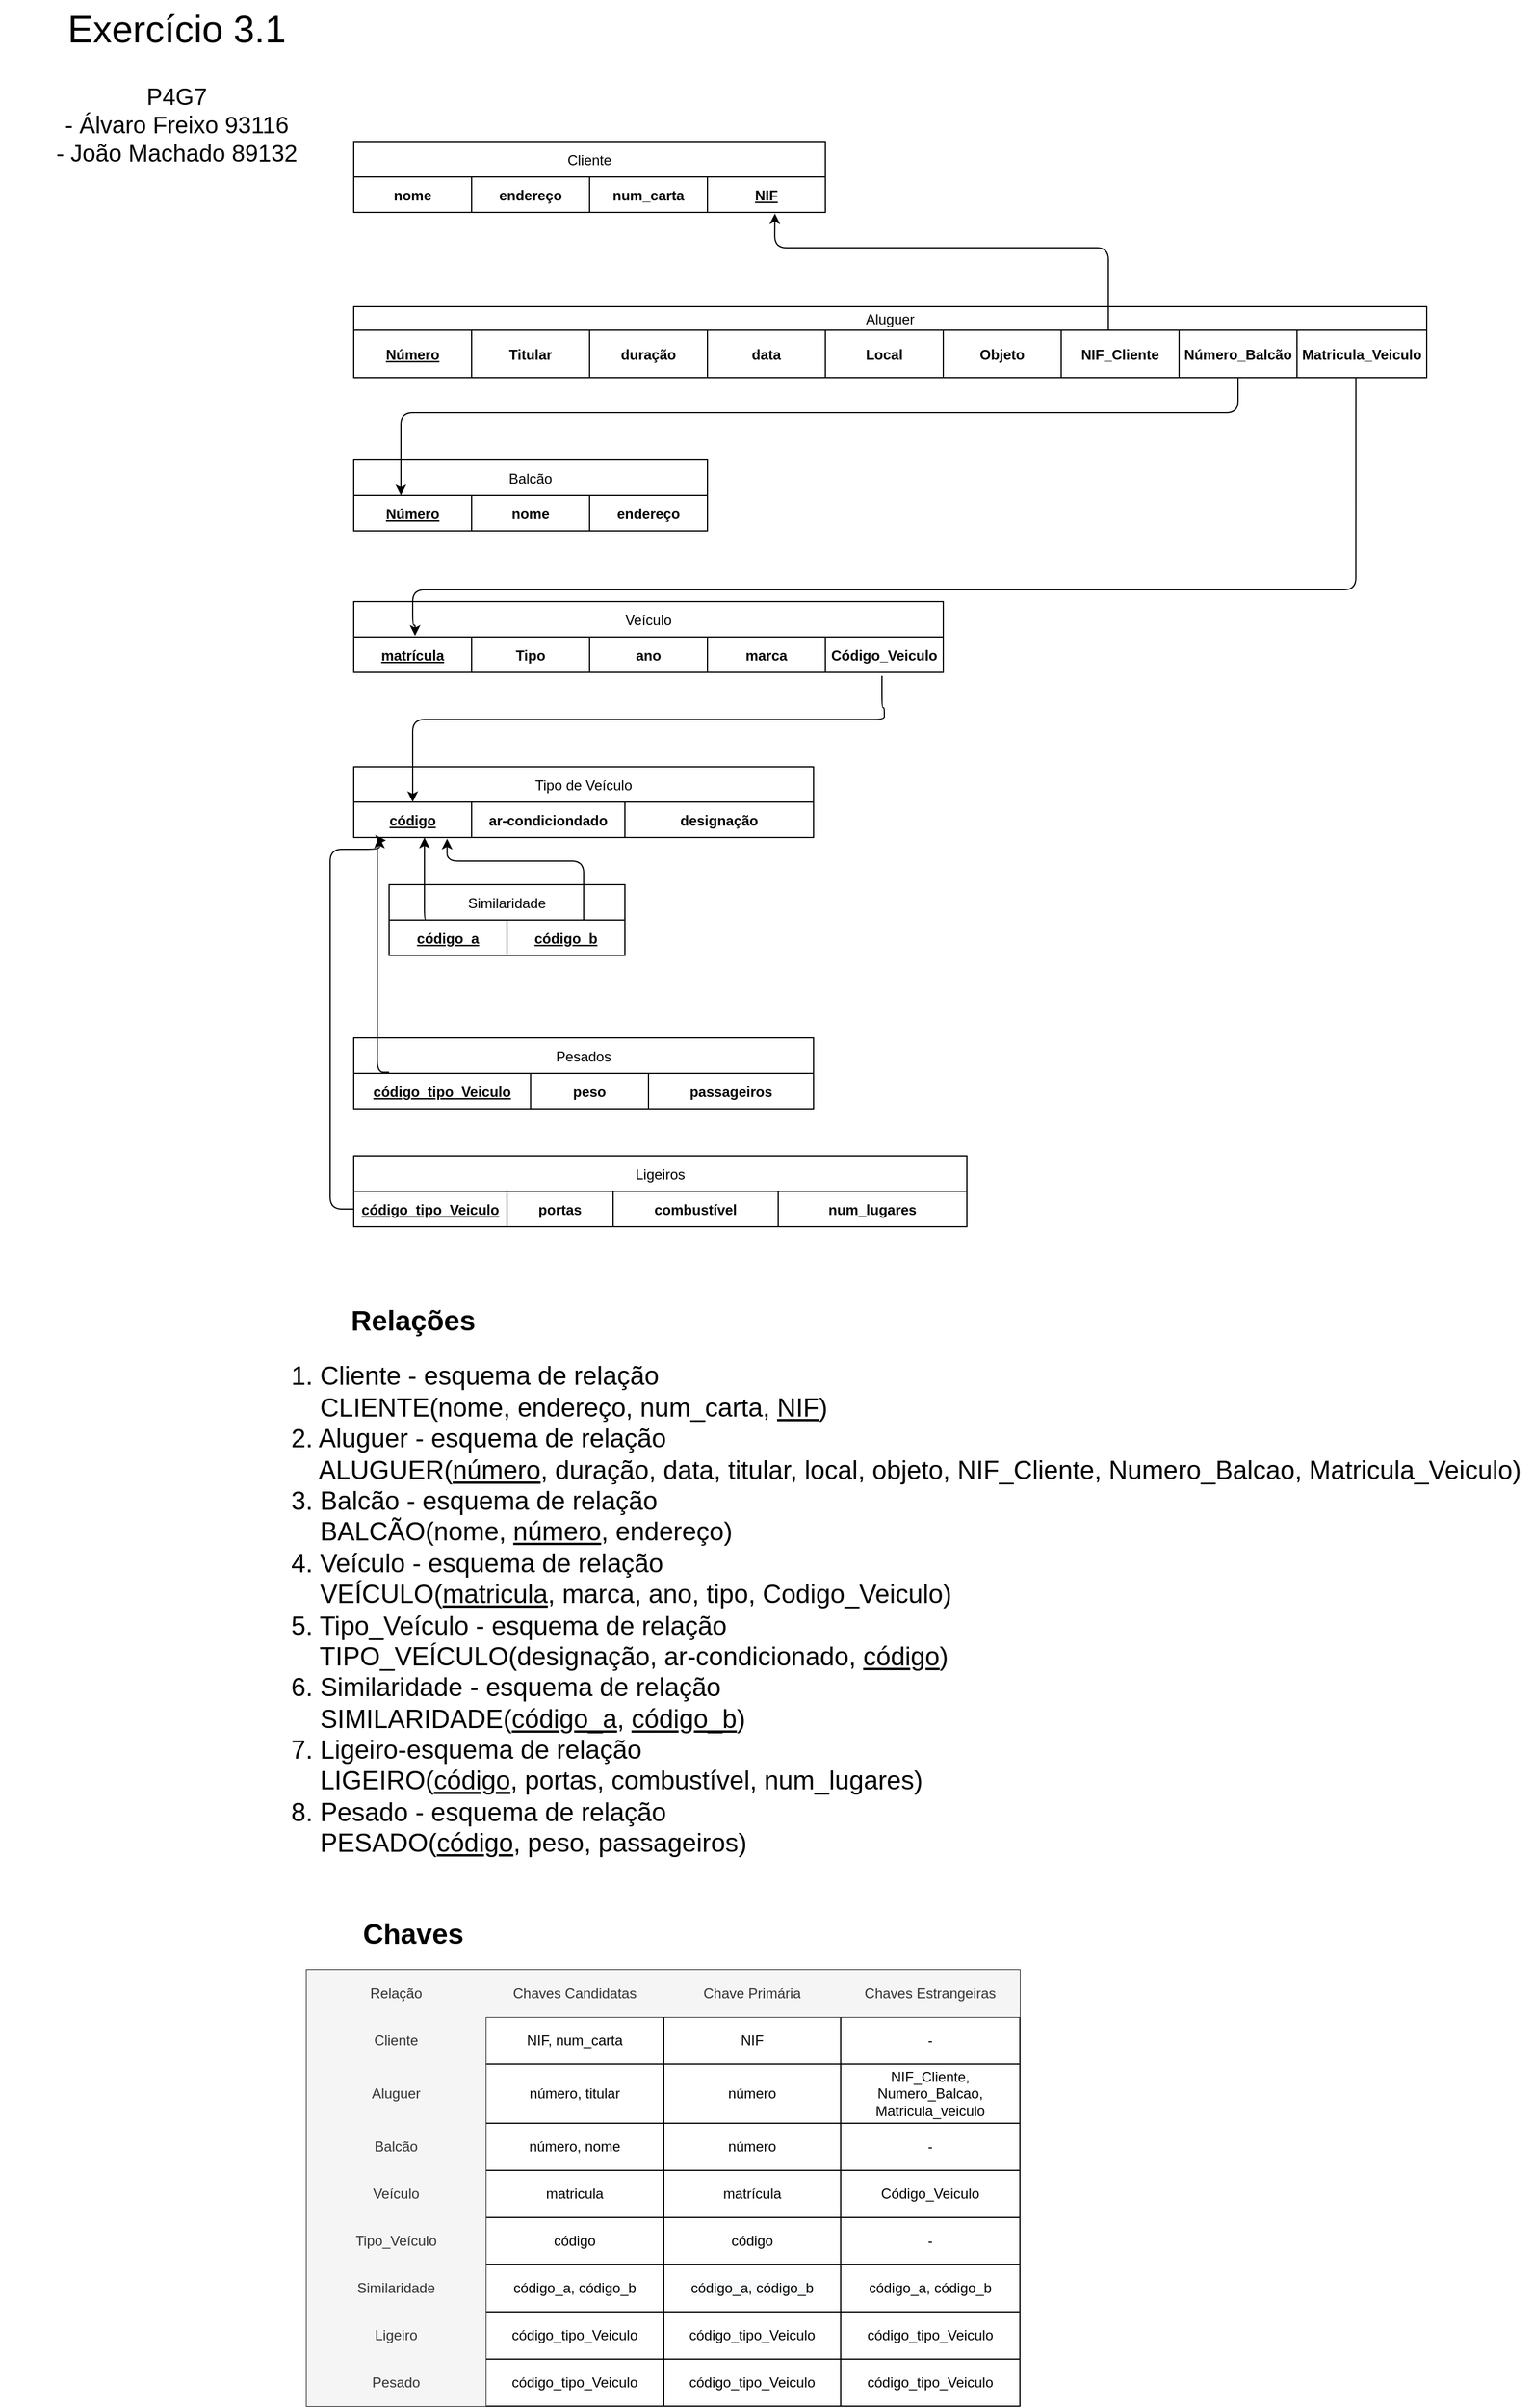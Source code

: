 <mxfile version="14.5.10" type="github">
  <diagram id="R2lEEEUBdFMjLlhIrx00" name="Page-1">
    <mxGraphModel dx="4572" dy="745" grid="1" gridSize="10" guides="1" tooltips="1" connect="1" arrows="1" fold="1" page="1" pageScale="1" pageWidth="3300" pageHeight="4681" math="0" shadow="0" extFonts="Permanent Marker^https://fonts.googleapis.com/css?family=Permanent+Marker">
      <root>
        <mxCell id="0" />
        <mxCell id="1" parent="0" />
        <mxCell id="4uGV_whrXTmV8ysR94EK-50" value="Cliente" style="shape=table;startSize=30;container=1;collapsible=1;childLayout=tableLayout;fixedRows=1;rowLines=0;fontStyle=0;align=center;resizeLast=1;" parent="1" vertex="1">
          <mxGeometry x="-120" y="330" width="400" height="60" as="geometry" />
        </mxCell>
        <mxCell id="4uGV_whrXTmV8ysR94EK-51" value="" style="shape=partialRectangle;collapsible=0;dropTarget=0;pointerEvents=0;fillColor=none;top=0;left=0;bottom=1;right=0;points=[[0,0.5],[1,0.5]];portConstraint=eastwest;" parent="4uGV_whrXTmV8ysR94EK-50" vertex="1">
          <mxGeometry y="30" width="400" height="30" as="geometry" />
        </mxCell>
        <mxCell id="4uGV_whrXTmV8ysR94EK-83" value="nome" style="shape=partialRectangle;connectable=0;fillColor=none;top=0;left=0;bottom=0;right=0;fontStyle=1;overflow=hidden;" parent="4uGV_whrXTmV8ysR94EK-51" vertex="1">
          <mxGeometry width="100" height="30" as="geometry" />
        </mxCell>
        <mxCell id="4uGV_whrXTmV8ysR94EK-82" value="endereço" style="shape=partialRectangle;connectable=0;fillColor=none;top=0;left=0;bottom=0;right=0;fontStyle=1;overflow=hidden;" parent="4uGV_whrXTmV8ysR94EK-51" vertex="1">
          <mxGeometry x="100" width="100" height="30" as="geometry" />
        </mxCell>
        <mxCell id="4uGV_whrXTmV8ysR94EK-81" value="num_carta" style="shape=partialRectangle;connectable=0;fillColor=none;top=0;left=0;bottom=0;right=0;fontStyle=1;overflow=hidden;" parent="4uGV_whrXTmV8ysR94EK-51" vertex="1">
          <mxGeometry x="200" width="100" height="30" as="geometry" />
        </mxCell>
        <mxCell id="4uGV_whrXTmV8ysR94EK-52" value="NIF" style="shape=partialRectangle;connectable=0;fillColor=none;top=0;left=0;bottom=0;right=0;fontStyle=5;overflow=hidden;" parent="4uGV_whrXTmV8ysR94EK-51" vertex="1">
          <mxGeometry x="300" width="100" height="30" as="geometry" />
        </mxCell>
        <mxCell id="4uGV_whrXTmV8ysR94EK-84" value="Aluguer" style="shape=table;startSize=20;container=1;collapsible=1;childLayout=tableLayout;fixedRows=1;rowLines=0;fontStyle=0;align=center;resizeLast=1;" parent="1" vertex="1">
          <mxGeometry x="-120" y="470" width="910" height="60" as="geometry" />
        </mxCell>
        <mxCell id="4uGV_whrXTmV8ysR94EK-85" value="" style="shape=partialRectangle;collapsible=0;dropTarget=0;pointerEvents=0;fillColor=none;top=0;left=0;bottom=1;right=0;points=[[0,0.5],[1,0.5]];portConstraint=eastwest;" parent="4uGV_whrXTmV8ysR94EK-84" vertex="1">
          <mxGeometry y="20" width="910" height="40" as="geometry" />
        </mxCell>
        <mxCell id="4uGV_whrXTmV8ysR94EK-131" value="Número" style="shape=partialRectangle;connectable=0;fillColor=none;top=0;left=0;bottom=0;right=0;fontStyle=5;overflow=hidden;" parent="4uGV_whrXTmV8ysR94EK-85" vertex="1">
          <mxGeometry width="100" height="40" as="geometry" />
        </mxCell>
        <mxCell id="4uGV_whrXTmV8ysR94EK-86" value="Titular" style="shape=partialRectangle;connectable=0;fillColor=none;top=0;left=0;bottom=0;right=0;fontStyle=1;overflow=hidden;" parent="4uGV_whrXTmV8ysR94EK-85" vertex="1">
          <mxGeometry x="100" width="100" height="40" as="geometry" />
        </mxCell>
        <mxCell id="4uGV_whrXTmV8ysR94EK-87" value="duração" style="shape=partialRectangle;connectable=0;fillColor=none;top=0;left=0;bottom=0;right=0;fontStyle=1;overflow=hidden;" parent="4uGV_whrXTmV8ysR94EK-85" vertex="1">
          <mxGeometry x="200" width="100" height="40" as="geometry" />
        </mxCell>
        <mxCell id="4uGV_whrXTmV8ysR94EK-88" value="data" style="shape=partialRectangle;connectable=0;fillColor=none;top=0;left=0;bottom=0;right=0;fontStyle=1;overflow=hidden;" parent="4uGV_whrXTmV8ysR94EK-85" vertex="1">
          <mxGeometry x="300" width="100" height="40" as="geometry" />
        </mxCell>
        <mxCell id="4uGV_whrXTmV8ysR94EK-134" value="Local" style="shape=partialRectangle;connectable=0;fillColor=none;top=0;left=0;bottom=0;right=0;fontStyle=1;overflow=hidden;" parent="4uGV_whrXTmV8ysR94EK-85" vertex="1">
          <mxGeometry x="400" width="100" height="40" as="geometry" />
        </mxCell>
        <mxCell id="4uGV_whrXTmV8ysR94EK-133" value="Objeto" style="shape=partialRectangle;connectable=0;fillColor=none;top=0;left=0;bottom=0;right=0;fontStyle=1;overflow=hidden;" parent="4uGV_whrXTmV8ysR94EK-85" vertex="1">
          <mxGeometry x="500" width="100" height="40" as="geometry" />
        </mxCell>
        <mxCell id="fnm-uwGM8BjsfgP0mNWM-2" value="NIF_Cliente" style="shape=partialRectangle;connectable=0;fillColor=none;top=0;left=0;bottom=0;right=0;fontStyle=1;overflow=hidden;" parent="4uGV_whrXTmV8ysR94EK-85" vertex="1">
          <mxGeometry x="600" width="100" height="40" as="geometry" />
        </mxCell>
        <mxCell id="fnm-uwGM8BjsfgP0mNWM-3" value="Número_Balcão" style="shape=partialRectangle;connectable=0;fillColor=none;top=0;left=0;bottom=0;right=0;fontStyle=1;overflow=hidden;" parent="4uGV_whrXTmV8ysR94EK-85" vertex="1">
          <mxGeometry x="700" width="100" height="40" as="geometry" />
        </mxCell>
        <mxCell id="fnm-uwGM8BjsfgP0mNWM-4" value="Matricula_Veiculo" style="shape=partialRectangle;connectable=0;fillColor=none;top=0;left=0;bottom=0;right=0;fontStyle=1;overflow=hidden;" parent="4uGV_whrXTmV8ysR94EK-85" vertex="1">
          <mxGeometry x="800" width="110" height="40" as="geometry" />
        </mxCell>
        <mxCell id="4uGV_whrXTmV8ysR94EK-90" value="Balcão" style="shape=table;startSize=30;container=1;collapsible=1;childLayout=tableLayout;fixedRows=1;rowLines=0;fontStyle=0;align=center;resizeLast=1;" parent="1" vertex="1">
          <mxGeometry x="-120" y="600" width="300" height="60" as="geometry" />
        </mxCell>
        <mxCell id="4uGV_whrXTmV8ysR94EK-91" value="" style="shape=partialRectangle;collapsible=0;dropTarget=0;pointerEvents=0;fillColor=none;top=0;left=0;bottom=1;right=0;points=[[0,0.5],[1,0.5]];portConstraint=eastwest;" parent="4uGV_whrXTmV8ysR94EK-90" vertex="1">
          <mxGeometry y="30" width="300" height="30" as="geometry" />
        </mxCell>
        <mxCell id="4uGV_whrXTmV8ysR94EK-92" value="Número" style="shape=partialRectangle;connectable=0;fillColor=none;top=0;left=0;bottom=0;right=0;fontStyle=5;overflow=hidden;" parent="4uGV_whrXTmV8ysR94EK-91" vertex="1">
          <mxGeometry width="100" height="30" as="geometry" />
        </mxCell>
        <mxCell id="4uGV_whrXTmV8ysR94EK-93" value="nome" style="shape=partialRectangle;connectable=0;fillColor=none;top=0;left=0;bottom=0;right=0;fontStyle=1;overflow=hidden;" parent="4uGV_whrXTmV8ysR94EK-91" vertex="1">
          <mxGeometry x="100" width="100" height="30" as="geometry" />
        </mxCell>
        <mxCell id="4uGV_whrXTmV8ysR94EK-94" value="endereço" style="shape=partialRectangle;connectable=0;fillColor=none;top=0;left=0;bottom=0;right=0;fontStyle=1;overflow=hidden;" parent="4uGV_whrXTmV8ysR94EK-91" vertex="1">
          <mxGeometry x="200" width="100" height="30" as="geometry" />
        </mxCell>
        <mxCell id="4uGV_whrXTmV8ysR94EK-95" value="Veículo" style="shape=table;startSize=30;container=1;collapsible=1;childLayout=tableLayout;fixedRows=1;rowLines=0;fontStyle=0;align=center;resizeLast=1;" parent="1" vertex="1">
          <mxGeometry x="-120" y="720" width="500" height="60" as="geometry" />
        </mxCell>
        <mxCell id="4uGV_whrXTmV8ysR94EK-96" value="" style="shape=partialRectangle;collapsible=0;dropTarget=0;pointerEvents=0;fillColor=none;top=0;left=0;bottom=1;right=0;points=[[0,0.5],[1,0.5]];portConstraint=eastwest;" parent="4uGV_whrXTmV8ysR94EK-95" vertex="1">
          <mxGeometry y="30" width="500" height="30" as="geometry" />
        </mxCell>
        <mxCell id="4uGV_whrXTmV8ysR94EK-143" value="matrícula" style="shape=partialRectangle;connectable=0;fillColor=none;top=0;left=0;bottom=0;right=0;fontStyle=5;overflow=hidden;" parent="4uGV_whrXTmV8ysR94EK-96" vertex="1">
          <mxGeometry width="100" height="30" as="geometry" />
        </mxCell>
        <mxCell id="4uGV_whrXTmV8ysR94EK-97" value="Tipo" style="shape=partialRectangle;connectable=0;fillColor=none;top=0;left=0;bottom=0;right=0;fontStyle=1;overflow=hidden;" parent="4uGV_whrXTmV8ysR94EK-96" vertex="1">
          <mxGeometry x="100" width="100" height="30" as="geometry" />
        </mxCell>
        <mxCell id="4uGV_whrXTmV8ysR94EK-98" value="ano" style="shape=partialRectangle;connectable=0;fillColor=none;top=0;left=0;bottom=0;right=0;fontStyle=1;overflow=hidden;" parent="4uGV_whrXTmV8ysR94EK-96" vertex="1">
          <mxGeometry x="200" width="100" height="30" as="geometry" />
        </mxCell>
        <mxCell id="4uGV_whrXTmV8ysR94EK-99" value="marca" style="shape=partialRectangle;connectable=0;fillColor=none;top=0;left=0;bottom=0;right=0;fontStyle=1;overflow=hidden;" parent="4uGV_whrXTmV8ysR94EK-96" vertex="1">
          <mxGeometry x="300" width="100" height="30" as="geometry" />
        </mxCell>
        <mxCell id="fnm-uwGM8BjsfgP0mNWM-5" value="Código_Veiculo" style="shape=partialRectangle;connectable=0;fillColor=none;top=0;left=0;bottom=0;right=0;fontStyle=1;overflow=hidden;" parent="4uGV_whrXTmV8ysR94EK-96" vertex="1">
          <mxGeometry x="400" width="100" height="30" as="geometry" />
        </mxCell>
        <mxCell id="4uGV_whrXTmV8ysR94EK-100" value="Tipo de Veículo" style="shape=table;startSize=30;container=1;collapsible=1;childLayout=tableLayout;fixedRows=1;rowLines=0;fontStyle=0;align=center;resizeLast=1;" parent="1" vertex="1">
          <mxGeometry x="-120" y="860" width="390" height="60" as="geometry" />
        </mxCell>
        <mxCell id="4uGV_whrXTmV8ysR94EK-101" value="" style="shape=partialRectangle;collapsible=0;dropTarget=0;pointerEvents=0;fillColor=none;top=0;left=0;bottom=1;right=0;points=[[0,0.5],[1,0.5]];portConstraint=eastwest;" parent="4uGV_whrXTmV8ysR94EK-100" vertex="1">
          <mxGeometry y="30" width="390" height="30" as="geometry" />
        </mxCell>
        <mxCell id="4uGV_whrXTmV8ysR94EK-102" value="código" style="shape=partialRectangle;connectable=0;fillColor=none;top=0;left=0;bottom=0;right=0;fontStyle=5;overflow=hidden;" parent="4uGV_whrXTmV8ysR94EK-101" vertex="1">
          <mxGeometry width="100" height="30" as="geometry" />
        </mxCell>
        <mxCell id="4uGV_whrXTmV8ysR94EK-103" value="ar-condiciondado" style="shape=partialRectangle;connectable=0;fillColor=none;top=0;left=0;bottom=0;right=0;fontStyle=1;overflow=hidden;" parent="4uGV_whrXTmV8ysR94EK-101" vertex="1">
          <mxGeometry x="100" width="130" height="30" as="geometry" />
        </mxCell>
        <mxCell id="4uGV_whrXTmV8ysR94EK-104" value="designação" style="shape=partialRectangle;connectable=0;fillColor=none;top=0;left=0;bottom=0;right=0;fontStyle=1;overflow=hidden;" parent="4uGV_whrXTmV8ysR94EK-101" vertex="1">
          <mxGeometry x="230" width="160" height="30" as="geometry" />
        </mxCell>
        <mxCell id="4uGV_whrXTmV8ysR94EK-105" value="Ligeiros" style="shape=table;startSize=30;container=1;collapsible=1;childLayout=tableLayout;fixedRows=1;rowLines=0;fontStyle=0;align=center;resizeLast=1;" parent="1" vertex="1">
          <mxGeometry x="-120" y="1190" width="520" height="60" as="geometry" />
        </mxCell>
        <mxCell id="4uGV_whrXTmV8ysR94EK-106" value="" style="shape=partialRectangle;collapsible=0;dropTarget=0;pointerEvents=0;fillColor=none;top=0;left=0;bottom=1;right=0;points=[[0,0.5],[1,0.5]];portConstraint=eastwest;" parent="4uGV_whrXTmV8ysR94EK-105" vertex="1">
          <mxGeometry y="30" width="520" height="30" as="geometry" />
        </mxCell>
        <mxCell id="4uGV_whrXTmV8ysR94EK-107" value="código_tipo_Veiculo" style="shape=partialRectangle;connectable=0;fillColor=none;top=0;left=0;bottom=0;right=0;fontStyle=5;overflow=hidden;" parent="4uGV_whrXTmV8ysR94EK-106" vertex="1">
          <mxGeometry width="130" height="30" as="geometry" />
        </mxCell>
        <mxCell id="4uGV_whrXTmV8ysR94EK-108" value="portas" style="shape=partialRectangle;connectable=0;fillColor=none;top=0;left=0;bottom=0;right=0;fontStyle=1;overflow=hidden;" parent="4uGV_whrXTmV8ysR94EK-106" vertex="1">
          <mxGeometry x="130" width="90" height="30" as="geometry" />
        </mxCell>
        <mxCell id="4uGV_whrXTmV8ysR94EK-109" value="combustível" style="shape=partialRectangle;connectable=0;fillColor=none;top=0;left=0;bottom=0;right=0;fontStyle=1;overflow=hidden;" parent="4uGV_whrXTmV8ysR94EK-106" vertex="1">
          <mxGeometry x="220" width="140" height="30" as="geometry" />
        </mxCell>
        <mxCell id="4uGV_whrXTmV8ysR94EK-121" value="num_lugares" style="shape=partialRectangle;connectable=0;fillColor=none;top=0;left=0;bottom=0;right=0;fontStyle=1;overflow=hidden;" parent="4uGV_whrXTmV8ysR94EK-106" vertex="1">
          <mxGeometry x="360" width="160" height="30" as="geometry" />
        </mxCell>
        <mxCell id="4uGV_whrXTmV8ysR94EK-110" value="Pesados" style="shape=table;startSize=30;container=1;collapsible=1;childLayout=tableLayout;fixedRows=1;rowLines=0;fontStyle=0;align=center;resizeLast=1;" parent="1" vertex="1">
          <mxGeometry x="-120" y="1090" width="390" height="60" as="geometry" />
        </mxCell>
        <mxCell id="4uGV_whrXTmV8ysR94EK-111" value="" style="shape=partialRectangle;collapsible=0;dropTarget=0;pointerEvents=0;fillColor=none;top=0;left=0;bottom=1;right=0;points=[[0,0.5],[1,0.5]];portConstraint=eastwest;" parent="4uGV_whrXTmV8ysR94EK-110" vertex="1">
          <mxGeometry y="30" width="390" height="30" as="geometry" />
        </mxCell>
        <mxCell id="4uGV_whrXTmV8ysR94EK-112" value="código_tipo_Veiculo" style="shape=partialRectangle;connectable=0;fillColor=none;top=0;left=0;bottom=0;right=0;fontStyle=5;overflow=hidden;" parent="4uGV_whrXTmV8ysR94EK-111" vertex="1">
          <mxGeometry width="150" height="30" as="geometry" />
        </mxCell>
        <mxCell id="4uGV_whrXTmV8ysR94EK-113" value="peso" style="shape=partialRectangle;connectable=0;fillColor=none;top=0;left=0;bottom=0;right=0;fontStyle=1;overflow=hidden;" parent="4uGV_whrXTmV8ysR94EK-111" vertex="1">
          <mxGeometry x="150" width="100" height="30" as="geometry" />
        </mxCell>
        <mxCell id="4uGV_whrXTmV8ysR94EK-122" value="passageiros" style="shape=partialRectangle;connectable=0;fillColor=none;top=0;left=0;bottom=0;right=0;fontStyle=1;overflow=hidden;" parent="4uGV_whrXTmV8ysR94EK-111" vertex="1">
          <mxGeometry x="250" width="140" height="30" as="geometry" />
        </mxCell>
        <mxCell id="4uGV_whrXTmV8ysR94EK-128" value="" style="edgeStyle=segmentEdgeStyle;endArrow=classic;html=1;" parent="1" source="4uGV_whrXTmV8ysR94EK-85" edge="1">
          <mxGeometry width="50" height="50" relative="1" as="geometry">
            <mxPoint x="630" y="540" as="sourcePoint" />
            <mxPoint x="-80" y="630" as="targetPoint" />
            <Array as="points">
              <mxPoint x="630" y="560" />
              <mxPoint x="-80" y="560" />
              <mxPoint x="-80" y="630" />
            </Array>
          </mxGeometry>
        </mxCell>
        <mxCell id="4uGV_whrXTmV8ysR94EK-130" value="" style="endArrow=classic;html=1;entryX=0.893;entryY=1.033;entryDx=0;entryDy=0;entryPerimeter=0;" parent="1" target="4uGV_whrXTmV8ysR94EK-51" edge="1">
          <mxGeometry width="50" height="50" relative="1" as="geometry">
            <mxPoint x="520" y="490" as="sourcePoint" />
            <mxPoint x="135" y="370" as="targetPoint" />
            <Array as="points">
              <mxPoint x="520" y="490" />
              <mxPoint x="520" y="420" />
              <mxPoint x="237" y="420" />
            </Array>
          </mxGeometry>
        </mxCell>
        <mxCell id="4uGV_whrXTmV8ysR94EK-142" value="" style="edgeStyle=segmentEdgeStyle;endArrow=classic;html=1;exitX=0.934;exitY=1;exitDx=0;exitDy=0;exitPerimeter=0;entryX=0.104;entryY=0.483;entryDx=0;entryDy=0;entryPerimeter=0;" parent="1" source="4uGV_whrXTmV8ysR94EK-85" target="4uGV_whrXTmV8ysR94EK-95" edge="1">
          <mxGeometry width="50" height="50" relative="1" as="geometry">
            <mxPoint x="610" y="570" as="sourcePoint" />
            <mxPoint x="50" y="760" as="targetPoint" />
            <Array as="points">
              <mxPoint x="730" y="710" />
              <mxPoint x="-70" y="710" />
              <mxPoint x="-70" y="740" />
              <mxPoint x="-68" y="740" />
            </Array>
          </mxGeometry>
        </mxCell>
        <mxCell id="4uGV_whrXTmV8ysR94EK-144" value="Similaridade" style="shape=table;startSize=30;container=1;collapsible=1;childLayout=tableLayout;fixedRows=1;rowLines=0;fontStyle=0;align=center;resizeLast=1;" parent="1" vertex="1">
          <mxGeometry x="-90" y="960" width="200" height="60" as="geometry" />
        </mxCell>
        <mxCell id="4uGV_whrXTmV8ysR94EK-145" value="" style="shape=partialRectangle;collapsible=0;dropTarget=0;pointerEvents=0;fillColor=none;top=0;left=0;bottom=1;right=0;points=[[0,0.5],[1,0.5]];portConstraint=eastwest;" parent="4uGV_whrXTmV8ysR94EK-144" vertex="1">
          <mxGeometry y="30" width="200" height="30" as="geometry" />
        </mxCell>
        <mxCell id="4uGV_whrXTmV8ysR94EK-146" value="código_a" style="shape=partialRectangle;connectable=0;fillColor=none;top=0;left=0;bottom=0;right=0;fontStyle=5;overflow=hidden;" parent="4uGV_whrXTmV8ysR94EK-145" vertex="1">
          <mxGeometry width="100" height="30" as="geometry" />
        </mxCell>
        <mxCell id="4uGV_whrXTmV8ysR94EK-147" value="código_b" style="shape=partialRectangle;connectable=0;fillColor=none;top=0;left=0;bottom=0;right=0;fontStyle=5;overflow=hidden;" parent="4uGV_whrXTmV8ysR94EK-145" vertex="1">
          <mxGeometry x="100" width="100" height="30" as="geometry" />
        </mxCell>
        <mxCell id="4uGV_whrXTmV8ysR94EK-154" value="" style="edgeStyle=elbowEdgeStyle;elbow=horizontal;endArrow=classic;html=1;exitX=0.155;exitY=-0.033;exitDx=0;exitDy=0;exitPerimeter=0;" parent="1" source="4uGV_whrXTmV8ysR94EK-145" edge="1">
          <mxGeometry width="50" height="50" relative="1" as="geometry">
            <mxPoint x="-40" y="1000" as="sourcePoint" />
            <mxPoint x="-60" y="920" as="targetPoint" />
            <Array as="points">
              <mxPoint x="-60" y="940" />
              <mxPoint x="-40" y="950" />
            </Array>
          </mxGeometry>
        </mxCell>
        <mxCell id="4uGV_whrXTmV8ysR94EK-162" value="" style="edgeStyle=segmentEdgeStyle;endArrow=classic;html=1;entryX=0.203;entryY=1.033;entryDx=0;entryDy=0;entryPerimeter=0;" parent="1" target="4uGV_whrXTmV8ysR94EK-101" edge="1">
          <mxGeometry width="50" height="50" relative="1" as="geometry">
            <mxPoint x="75" y="990" as="sourcePoint" />
            <mxPoint x="30" y="910" as="targetPoint" />
            <Array as="points">
              <mxPoint x="75" y="940" />
              <mxPoint x="-41" y="940" />
            </Array>
          </mxGeometry>
        </mxCell>
        <mxCell id="4uGV_whrXTmV8ysR94EK-163" value="" style="edgeStyle=segmentEdgeStyle;endArrow=classic;html=1;exitX=0.896;exitY=1.1;exitDx=0;exitDy=0;exitPerimeter=0;" parent="1" source="4uGV_whrXTmV8ysR94EK-96" edge="1">
          <mxGeometry width="50" height="50" relative="1" as="geometry">
            <mxPoint x="140" y="820" as="sourcePoint" />
            <mxPoint x="-70" y="890" as="targetPoint" />
            <Array as="points">
              <mxPoint x="328" y="810" />
              <mxPoint x="330" y="810" />
              <mxPoint x="330" y="820" />
              <mxPoint x="-70" y="820" />
            </Array>
          </mxGeometry>
        </mxCell>
        <mxCell id="4uGV_whrXTmV8ysR94EK-165" value="" style="edgeStyle=segmentEdgeStyle;endArrow=classic;html=1;entryX=0.07;entryY=1.081;entryDx=0;entryDy=0;entryPerimeter=0;exitX=0.077;exitY=-0.033;exitDx=0;exitDy=0;exitPerimeter=0;" parent="1" source="4uGV_whrXTmV8ysR94EK-111" target="4uGV_whrXTmV8ysR94EK-101" edge="1">
          <mxGeometry width="50" height="50" relative="1" as="geometry">
            <mxPoint x="-100" y="1130" as="sourcePoint" />
            <mxPoint x="240" y="930" as="targetPoint" />
            <Array as="points">
              <mxPoint x="-100" y="1119" />
              <mxPoint x="-100" y="922" />
            </Array>
          </mxGeometry>
        </mxCell>
        <mxCell id="4uGV_whrXTmV8ysR94EK-166" value="" style="edgeStyle=segmentEdgeStyle;endArrow=classic;html=1;exitX=0;exitY=0.5;exitDx=0;exitDy=0;entryX=0.056;entryY=1;entryDx=0;entryDy=0;entryPerimeter=0;" parent="1" source="4uGV_whrXTmV8ysR94EK-106" target="4uGV_whrXTmV8ysR94EK-101" edge="1">
          <mxGeometry width="50" height="50" relative="1" as="geometry">
            <mxPoint x="-120" y="1226.29" as="sourcePoint" />
            <mxPoint x="80" y="940" as="targetPoint" />
            <Array as="points">
              <mxPoint x="-140" y="1235" />
              <mxPoint x="-140" y="930" />
              <mxPoint x="-98" y="930" />
            </Array>
          </mxGeometry>
        </mxCell>
        <mxCell id="4uGV_whrXTmV8ysR94EK-169" value="&lt;div style=&quot;font-size: 22px&quot;&gt;&lt;font style=&quot;font-size: 22px&quot;&gt;1. Cliente - esquema de relação&amp;nbsp;&amp;nbsp;&amp;nbsp;&amp;nbsp; &lt;br&gt;&lt;/font&gt;&lt;/div&gt;&lt;div style=&quot;font-size: 22px&quot;&gt;&lt;font style=&quot;font-size: 22px&quot;&gt;&amp;nbsp;&amp;nbsp;&amp;nbsp; CLIENTE(nome, endereço, num_carta, &lt;u&gt;NIF&lt;/u&gt;)&lt;/font&gt;&lt;/div&gt;&lt;div style=&quot;font-size: 22px&quot;&gt;&lt;font style=&quot;font-size: 22px&quot;&gt;2. Aluguer - esquema de relação &lt;/font&gt;&lt;font style=&quot;font-size: 22px&quot;&gt;&lt;br&gt;&lt;/font&gt;&lt;/div&gt;&lt;div style=&quot;font-size: 22px&quot;&gt;&lt;font style=&quot;font-size: 22px&quot;&gt;&amp;nbsp;&amp;nbsp;&amp;nbsp; ALUGUER(&lt;u&gt;número&lt;/u&gt;, duração, data, titular, local, objeto, NIF_Cliente, Numero_Balcao, Matricula_Veiculo)&lt;/font&gt;&lt;/div&gt;&lt;div style=&quot;font-size: 22px&quot;&gt;&lt;font style=&quot;font-size: 22px&quot;&gt;3. Balcão - esquema de relação &lt;br&gt;&lt;/font&gt;&lt;/div&gt;&lt;div style=&quot;font-size: 22px&quot;&gt;&lt;font style=&quot;font-size: 22px&quot;&gt;&amp;nbsp;&amp;nbsp;&amp;nbsp; BALCÃO(nome, &lt;u&gt;número&lt;/u&gt;, endereço)&lt;/font&gt;&lt;/div&gt;&lt;div&gt;&lt;font style=&quot;font-size: 22px&quot;&gt;4. Veículo - esquema de relação &lt;br&gt;&lt;/font&gt;&lt;/div&gt;&lt;div&gt;&lt;font style=&quot;font-size: 22px&quot;&gt;&amp;nbsp;&amp;nbsp;&amp;nbsp; VEÍCULO(&lt;u&gt;matricula&lt;/u&gt;, marca, ano, tipo, Codigo_Veiculo)&lt;/font&gt;&lt;/div&gt;&lt;div&gt;&lt;font style=&quot;font-size: 22px&quot;&gt;&lt;font style=&quot;font-size: 22px&quot;&gt;5. Tipo_Veículo - esquema de relação &lt;br&gt;&lt;/font&gt;&lt;/font&gt;&lt;/div&gt;&lt;div&gt;&lt;font style=&quot;font-size: 22px&quot;&gt;&lt;font style=&quot;font-size: 22px&quot;&gt;&amp;nbsp;&amp;nbsp;&amp;nbsp; TIPO_VEÍCULO(designação, ar-condicionado, &lt;u&gt;código&lt;/u&gt;)&lt;/font&gt;&lt;/font&gt;&lt;/div&gt;&lt;div&gt;&lt;font style=&quot;font-size: 22px&quot;&gt;&lt;font style=&quot;font-size: 22px&quot;&gt;6. Similaridade - esquema de relação &lt;br&gt;&lt;/font&gt;&lt;/font&gt;&lt;/div&gt;&lt;div&gt;&lt;font style=&quot;font-size: 22px&quot;&gt;&lt;font style=&quot;font-size: 22px&quot;&gt;&amp;nbsp;&amp;nbsp;&amp;nbsp; SIMILARIDADE(&lt;u&gt;código_a&lt;/u&gt;, &lt;u&gt;código_b&lt;/u&gt;)&lt;/font&gt;&lt;/font&gt;&lt;/div&gt;&lt;div&gt;&lt;font style=&quot;font-size: 22px&quot;&gt;&lt;font style=&quot;font-size: 22px&quot;&gt;7. Ligeiro-esquema de relação &lt;br&gt;&lt;/font&gt;&lt;/font&gt;&lt;/div&gt;&lt;div&gt;&lt;font style=&quot;font-size: 22px&quot;&gt;&lt;font style=&quot;font-size: 22px&quot;&gt;&amp;nbsp;&amp;nbsp;&amp;nbsp; LIGEIRO(&lt;u&gt;código&lt;/u&gt;, portas, combustível, num_lugares)&lt;/font&gt;&lt;/font&gt;&lt;/div&gt;&lt;div&gt;&lt;font style=&quot;font-size: 22px&quot;&gt;&lt;font style=&quot;font-size: 22px&quot;&gt;8. Pesado - esquema de relação &lt;br&gt;&lt;/font&gt;&lt;/font&gt;&lt;/div&gt;&lt;div&gt;&lt;font style=&quot;font-size: 22px&quot;&gt;&lt;font style=&quot;font-size: 22px&quot;&gt;&amp;nbsp;&amp;nbsp;&amp;nbsp; PESADO(&lt;u&gt;código&lt;/u&gt;, peso, passageiros)&lt;/font&gt;&lt;/font&gt;&lt;/div&gt;" style="text;strokeColor=none;fillColor=none;html=1;whiteSpace=wrap;verticalAlign=middle;overflow=hidden;" parent="1" vertex="1">
          <mxGeometry x="-175" y="1350" width="1055" height="450" as="geometry" />
        </mxCell>
        <mxCell id="4uGV_whrXTmV8ysR94EK-170" value="Relações" style="text;strokeColor=none;fillColor=none;html=1;fontSize=24;fontStyle=1;verticalAlign=middle;align=center;" parent="1" vertex="1">
          <mxGeometry x="-175" y="1310" width="210" height="40" as="geometry" />
        </mxCell>
        <mxCell id="4uGV_whrXTmV8ysR94EK-174" value="" style="shape=table;html=1;whiteSpace=wrap;startSize=0;container=1;collapsible=0;childLayout=tableLayout;" parent="1" vertex="1">
          <mxGeometry x="-160" y="1880" width="605" height="370" as="geometry" />
        </mxCell>
        <mxCell id="4uGV_whrXTmV8ysR94EK-175" value="" style="shape=partialRectangle;html=1;whiteSpace=wrap;collapsible=0;dropTarget=0;pointerEvents=0;fillColor=none;top=0;left=0;bottom=0;right=0;points=[[0,0.5],[1,0.5]];portConstraint=eastwest;" parent="4uGV_whrXTmV8ysR94EK-174" vertex="1">
          <mxGeometry width="605" height="40" as="geometry" />
        </mxCell>
        <mxCell id="4uGV_whrXTmV8ysR94EK-176" value="Relação" style="shape=partialRectangle;html=1;whiteSpace=wrap;connectable=0;overflow=hidden;fillColor=#f5f5f5;top=0;left=0;bottom=0;right=0;strokeColor=#666666;fontColor=#333333;" parent="4uGV_whrXTmV8ysR94EK-175" vertex="1">
          <mxGeometry width="152" height="40" as="geometry" />
        </mxCell>
        <mxCell id="4uGV_whrXTmV8ysR94EK-177" value="Chaves Candidatas" style="shape=partialRectangle;html=1;whiteSpace=wrap;connectable=0;overflow=hidden;fillColor=#f5f5f5;top=0;left=0;bottom=0;right=0;strokeColor=#666666;fontColor=#333333;" parent="4uGV_whrXTmV8ysR94EK-175" vertex="1">
          <mxGeometry x="152" width="151" height="40" as="geometry" />
        </mxCell>
        <mxCell id="4uGV_whrXTmV8ysR94EK-178" value="Chave Primária" style="shape=partialRectangle;html=1;whiteSpace=wrap;connectable=0;overflow=hidden;fillColor=#f5f5f5;top=0;left=0;bottom=0;right=0;strokeColor=#666666;fontColor=#333333;" parent="4uGV_whrXTmV8ysR94EK-175" vertex="1">
          <mxGeometry x="303" width="150" height="40" as="geometry" />
        </mxCell>
        <mxCell id="4uGV_whrXTmV8ysR94EK-179" value="Chaves Estrangeiras" style="shape=partialRectangle;html=1;whiteSpace=wrap;connectable=0;overflow=hidden;fillColor=#f5f5f5;top=0;left=0;bottom=0;right=0;strokeColor=#666666;fontColor=#333333;" parent="4uGV_whrXTmV8ysR94EK-175" vertex="1">
          <mxGeometry x="453" width="152" height="40" as="geometry" />
        </mxCell>
        <mxCell id="4uGV_whrXTmV8ysR94EK-180" value="" style="shape=partialRectangle;html=1;whiteSpace=wrap;collapsible=0;dropTarget=0;pointerEvents=0;fillColor=none;top=0;left=0;bottom=0;right=0;points=[[0,0.5],[1,0.5]];portConstraint=eastwest;" parent="4uGV_whrXTmV8ysR94EK-174" vertex="1">
          <mxGeometry y="40" width="605" height="40" as="geometry" />
        </mxCell>
        <mxCell id="4uGV_whrXTmV8ysR94EK-181" value="Cliente" style="shape=partialRectangle;html=1;whiteSpace=wrap;connectable=0;overflow=hidden;fillColor=#f5f5f5;top=0;left=0;bottom=0;right=0;strokeColor=#666666;fontColor=#333333;" parent="4uGV_whrXTmV8ysR94EK-180" vertex="1">
          <mxGeometry width="152" height="40" as="geometry" />
        </mxCell>
        <mxCell id="4uGV_whrXTmV8ysR94EK-182" value="NIF, num_carta" style="shape=partialRectangle;html=1;whiteSpace=wrap;connectable=0;overflow=hidden;fillColor=none;top=0;left=0;bottom=0;right=0;" parent="4uGV_whrXTmV8ysR94EK-180" vertex="1">
          <mxGeometry x="152" width="151" height="40" as="geometry" />
        </mxCell>
        <mxCell id="4uGV_whrXTmV8ysR94EK-183" value="NIF" style="shape=partialRectangle;html=1;whiteSpace=wrap;connectable=0;overflow=hidden;fillColor=none;top=0;left=0;bottom=0;right=0;" parent="4uGV_whrXTmV8ysR94EK-180" vertex="1">
          <mxGeometry x="303" width="150" height="40" as="geometry" />
        </mxCell>
        <mxCell id="4uGV_whrXTmV8ysR94EK-184" value="-" style="shape=partialRectangle;html=1;whiteSpace=wrap;connectable=0;overflow=hidden;fillColor=none;top=0;left=0;bottom=0;right=0;" parent="4uGV_whrXTmV8ysR94EK-180" vertex="1">
          <mxGeometry x="453" width="152" height="40" as="geometry" />
        </mxCell>
        <mxCell id="4uGV_whrXTmV8ysR94EK-185" value="" style="shape=partialRectangle;html=1;whiteSpace=wrap;collapsible=0;dropTarget=0;pointerEvents=0;fillColor=none;top=0;left=0;bottom=0;right=0;points=[[0,0.5],[1,0.5]];portConstraint=eastwest;" parent="4uGV_whrXTmV8ysR94EK-174" vertex="1">
          <mxGeometry y="80" width="605" height="50" as="geometry" />
        </mxCell>
        <mxCell id="4uGV_whrXTmV8ysR94EK-186" value="Aluguer" style="shape=partialRectangle;html=1;whiteSpace=wrap;connectable=0;overflow=hidden;fillColor=#f5f5f5;top=0;left=0;bottom=0;right=0;strokeColor=#666666;fontColor=#333333;" parent="4uGV_whrXTmV8ysR94EK-185" vertex="1">
          <mxGeometry width="152" height="50" as="geometry" />
        </mxCell>
        <mxCell id="4uGV_whrXTmV8ysR94EK-187" value="número, titular" style="shape=partialRectangle;html=1;whiteSpace=wrap;connectable=0;overflow=hidden;fillColor=none;top=0;left=0;bottom=0;right=0;" parent="4uGV_whrXTmV8ysR94EK-185" vertex="1">
          <mxGeometry x="152" width="151" height="50" as="geometry" />
        </mxCell>
        <mxCell id="4uGV_whrXTmV8ysR94EK-188" value="número" style="shape=partialRectangle;html=1;whiteSpace=wrap;connectable=0;overflow=hidden;fillColor=none;top=0;left=0;bottom=0;right=0;" parent="4uGV_whrXTmV8ysR94EK-185" vertex="1">
          <mxGeometry x="303" width="150" height="50" as="geometry" />
        </mxCell>
        <mxCell id="4uGV_whrXTmV8ysR94EK-189" value="NIF_Cliente, Numero_Balcao, Matricula_veiculo" style="shape=partialRectangle;html=1;whiteSpace=wrap;connectable=0;overflow=hidden;fillColor=none;top=0;left=0;bottom=0;right=0;" parent="4uGV_whrXTmV8ysR94EK-185" vertex="1">
          <mxGeometry x="453" width="152" height="50" as="geometry" />
        </mxCell>
        <mxCell id="4uGV_whrXTmV8ysR94EK-190" value="" style="shape=partialRectangle;html=1;whiteSpace=wrap;collapsible=0;dropTarget=0;pointerEvents=0;fillColor=none;top=0;left=0;bottom=0;right=0;points=[[0,0.5],[1,0.5]];portConstraint=eastwest;" parent="4uGV_whrXTmV8ysR94EK-174" vertex="1">
          <mxGeometry y="130" width="605" height="40" as="geometry" />
        </mxCell>
        <mxCell id="4uGV_whrXTmV8ysR94EK-191" value="Balcão" style="shape=partialRectangle;html=1;whiteSpace=wrap;connectable=0;overflow=hidden;fillColor=#f5f5f5;top=0;left=0;bottom=0;right=0;strokeColor=#666666;fontColor=#333333;" parent="4uGV_whrXTmV8ysR94EK-190" vertex="1">
          <mxGeometry width="152" height="40" as="geometry" />
        </mxCell>
        <mxCell id="4uGV_whrXTmV8ysR94EK-192" value="número, nome" style="shape=partialRectangle;html=1;whiteSpace=wrap;connectable=0;overflow=hidden;fillColor=none;top=0;left=0;bottom=0;right=0;" parent="4uGV_whrXTmV8ysR94EK-190" vertex="1">
          <mxGeometry x="152" width="151" height="40" as="geometry" />
        </mxCell>
        <mxCell id="4uGV_whrXTmV8ysR94EK-193" value="número" style="shape=partialRectangle;html=1;whiteSpace=wrap;connectable=0;overflow=hidden;fillColor=none;top=0;left=0;bottom=0;right=0;" parent="4uGV_whrXTmV8ysR94EK-190" vertex="1">
          <mxGeometry x="303" width="150" height="40" as="geometry" />
        </mxCell>
        <mxCell id="4uGV_whrXTmV8ysR94EK-194" value="-" style="shape=partialRectangle;html=1;whiteSpace=wrap;connectable=0;overflow=hidden;fillColor=none;top=0;left=0;bottom=0;right=0;" parent="4uGV_whrXTmV8ysR94EK-190" vertex="1">
          <mxGeometry x="453" width="152" height="40" as="geometry" />
        </mxCell>
        <mxCell id="4uGV_whrXTmV8ysR94EK-195" value="" style="shape=partialRectangle;html=1;whiteSpace=wrap;collapsible=0;dropTarget=0;pointerEvents=0;fillColor=none;top=0;left=0;bottom=0;right=0;points=[[0,0.5],[1,0.5]];portConstraint=eastwest;" parent="4uGV_whrXTmV8ysR94EK-174" vertex="1">
          <mxGeometry y="170" width="605" height="40" as="geometry" />
        </mxCell>
        <mxCell id="4uGV_whrXTmV8ysR94EK-196" value="Veículo" style="shape=partialRectangle;html=1;whiteSpace=wrap;connectable=0;overflow=hidden;fillColor=#f5f5f5;top=0;left=0;bottom=0;right=0;strokeColor=#666666;fontColor=#333333;" parent="4uGV_whrXTmV8ysR94EK-195" vertex="1">
          <mxGeometry width="152" height="40" as="geometry" />
        </mxCell>
        <mxCell id="4uGV_whrXTmV8ysR94EK-197" value="matricula" style="shape=partialRectangle;html=1;whiteSpace=wrap;connectable=0;overflow=hidden;fillColor=none;top=0;left=0;bottom=0;right=0;" parent="4uGV_whrXTmV8ysR94EK-195" vertex="1">
          <mxGeometry x="152" width="151" height="40" as="geometry" />
        </mxCell>
        <mxCell id="4uGV_whrXTmV8ysR94EK-198" value="matrícula" style="shape=partialRectangle;html=1;whiteSpace=wrap;connectable=0;overflow=hidden;fillColor=none;top=0;left=0;bottom=0;right=0;" parent="4uGV_whrXTmV8ysR94EK-195" vertex="1">
          <mxGeometry x="303" width="150" height="40" as="geometry" />
        </mxCell>
        <mxCell id="4uGV_whrXTmV8ysR94EK-199" value="Código_Veiculo" style="shape=partialRectangle;html=1;whiteSpace=wrap;connectable=0;overflow=hidden;fillColor=none;top=0;left=0;bottom=0;right=0;" parent="4uGV_whrXTmV8ysR94EK-195" vertex="1">
          <mxGeometry x="453" width="152" height="40" as="geometry" />
        </mxCell>
        <mxCell id="4uGV_whrXTmV8ysR94EK-200" value="" style="shape=partialRectangle;html=1;whiteSpace=wrap;collapsible=0;dropTarget=0;pointerEvents=0;fillColor=none;top=0;left=0;bottom=0;right=0;points=[[0,0.5],[1,0.5]];portConstraint=eastwest;" parent="4uGV_whrXTmV8ysR94EK-174" vertex="1">
          <mxGeometry y="210" width="605" height="40" as="geometry" />
        </mxCell>
        <mxCell id="4uGV_whrXTmV8ysR94EK-201" value="Tipo_Veículo" style="shape=partialRectangle;html=1;whiteSpace=wrap;connectable=0;overflow=hidden;fillColor=#f5f5f5;top=0;left=0;bottom=0;right=0;strokeColor=#666666;fontColor=#333333;" parent="4uGV_whrXTmV8ysR94EK-200" vertex="1">
          <mxGeometry width="152" height="40" as="geometry" />
        </mxCell>
        <mxCell id="4uGV_whrXTmV8ysR94EK-202" value="código" style="shape=partialRectangle;html=1;whiteSpace=wrap;connectable=0;overflow=hidden;fillColor=none;top=0;left=0;bottom=0;right=0;" parent="4uGV_whrXTmV8ysR94EK-200" vertex="1">
          <mxGeometry x="152" width="151" height="40" as="geometry" />
        </mxCell>
        <mxCell id="4uGV_whrXTmV8ysR94EK-203" value="código" style="shape=partialRectangle;html=1;whiteSpace=wrap;connectable=0;overflow=hidden;fillColor=none;top=0;left=0;bottom=0;right=0;" parent="4uGV_whrXTmV8ysR94EK-200" vertex="1">
          <mxGeometry x="303" width="150" height="40" as="geometry" />
        </mxCell>
        <mxCell id="4uGV_whrXTmV8ysR94EK-204" value="-" style="shape=partialRectangle;html=1;whiteSpace=wrap;connectable=0;overflow=hidden;fillColor=none;top=0;left=0;bottom=0;right=0;" parent="4uGV_whrXTmV8ysR94EK-200" vertex="1">
          <mxGeometry x="453" width="152" height="40" as="geometry" />
        </mxCell>
        <mxCell id="4uGV_whrXTmV8ysR94EK-205" value="" style="shape=partialRectangle;html=1;whiteSpace=wrap;collapsible=0;dropTarget=0;pointerEvents=0;fillColor=none;top=0;left=0;bottom=0;right=0;points=[[0,0.5],[1,0.5]];portConstraint=eastwest;" parent="4uGV_whrXTmV8ysR94EK-174" vertex="1">
          <mxGeometry y="250" width="605" height="40" as="geometry" />
        </mxCell>
        <mxCell id="4uGV_whrXTmV8ysR94EK-206" value="Similaridade" style="shape=partialRectangle;html=1;whiteSpace=wrap;connectable=0;overflow=hidden;fillColor=#f5f5f5;top=0;left=0;bottom=0;right=0;strokeColor=#666666;fontColor=#333333;" parent="4uGV_whrXTmV8ysR94EK-205" vertex="1">
          <mxGeometry width="152" height="40" as="geometry" />
        </mxCell>
        <mxCell id="4uGV_whrXTmV8ysR94EK-207" value="código_a, código_b" style="shape=partialRectangle;html=1;whiteSpace=wrap;connectable=0;overflow=hidden;fillColor=none;top=0;left=0;bottom=0;right=0;" parent="4uGV_whrXTmV8ysR94EK-205" vertex="1">
          <mxGeometry x="152" width="151" height="40" as="geometry" />
        </mxCell>
        <mxCell id="4uGV_whrXTmV8ysR94EK-208" value="&lt;span style=&quot;color: rgb(0 , 0 , 0) ; font-family: &amp;#34;helvetica&amp;#34; ; font-size: 12px ; font-style: normal ; font-weight: 400 ; letter-spacing: normal ; text-align: center ; text-indent: 0px ; text-transform: none ; word-spacing: 0px ; background-color: rgb(248 , 249 , 250) ; display: inline ; float: none&quot;&gt;código_a, código_b&lt;/span&gt;" style="shape=partialRectangle;html=1;whiteSpace=wrap;connectable=0;overflow=hidden;fillColor=none;top=0;left=0;bottom=0;right=0;" parent="4uGV_whrXTmV8ysR94EK-205" vertex="1">
          <mxGeometry x="303" width="150" height="40" as="geometry" />
        </mxCell>
        <mxCell id="4uGV_whrXTmV8ysR94EK-209" value="&lt;span&gt;código_a, código_b&lt;/span&gt;" style="shape=partialRectangle;html=1;whiteSpace=wrap;connectable=0;overflow=hidden;fillColor=none;top=0;left=0;bottom=0;right=0;" parent="4uGV_whrXTmV8ysR94EK-205" vertex="1">
          <mxGeometry x="453" width="152" height="40" as="geometry" />
        </mxCell>
        <mxCell id="4uGV_whrXTmV8ysR94EK-210" value="" style="shape=partialRectangle;html=1;whiteSpace=wrap;collapsible=0;dropTarget=0;pointerEvents=0;fillColor=none;top=0;left=0;bottom=0;right=0;points=[[0,0.5],[1,0.5]];portConstraint=eastwest;" parent="4uGV_whrXTmV8ysR94EK-174" vertex="1">
          <mxGeometry y="290" width="605" height="40" as="geometry" />
        </mxCell>
        <mxCell id="4uGV_whrXTmV8ysR94EK-211" value="Ligeiro" style="shape=partialRectangle;html=1;whiteSpace=wrap;connectable=0;overflow=hidden;fillColor=#f5f5f5;top=0;left=0;bottom=0;right=0;strokeColor=#666666;fontColor=#333333;" parent="4uGV_whrXTmV8ysR94EK-210" vertex="1">
          <mxGeometry width="152" height="40" as="geometry" />
        </mxCell>
        <mxCell id="4uGV_whrXTmV8ysR94EK-212" value="código_tipo_Veiculo" style="shape=partialRectangle;html=1;whiteSpace=wrap;connectable=0;overflow=hidden;fillColor=none;top=0;left=0;bottom=0;right=0;" parent="4uGV_whrXTmV8ysR94EK-210" vertex="1">
          <mxGeometry x="152" width="151" height="40" as="geometry" />
        </mxCell>
        <mxCell id="4uGV_whrXTmV8ysR94EK-213" value="código_tipo_Veiculo" style="shape=partialRectangle;html=1;whiteSpace=wrap;connectable=0;overflow=hidden;fillColor=none;top=0;left=0;bottom=0;right=0;" parent="4uGV_whrXTmV8ysR94EK-210" vertex="1">
          <mxGeometry x="303" width="150" height="40" as="geometry" />
        </mxCell>
        <mxCell id="4uGV_whrXTmV8ysR94EK-214" value="código_tipo_Veiculo" style="shape=partialRectangle;html=1;whiteSpace=wrap;connectable=0;overflow=hidden;fillColor=none;top=0;left=0;bottom=0;right=0;" parent="4uGV_whrXTmV8ysR94EK-210" vertex="1">
          <mxGeometry x="453" width="152" height="40" as="geometry" />
        </mxCell>
        <mxCell id="4uGV_whrXTmV8ysR94EK-215" value="" style="shape=partialRectangle;html=1;whiteSpace=wrap;collapsible=0;dropTarget=0;pointerEvents=0;fillColor=none;top=0;left=0;bottom=0;right=0;points=[[0,0.5],[1,0.5]];portConstraint=eastwest;" parent="4uGV_whrXTmV8ysR94EK-174" vertex="1">
          <mxGeometry y="330" width="605" height="40" as="geometry" />
        </mxCell>
        <mxCell id="4uGV_whrXTmV8ysR94EK-216" value="Pesado" style="shape=partialRectangle;html=1;whiteSpace=wrap;connectable=0;overflow=hidden;fillColor=#f5f5f5;top=0;left=0;bottom=0;right=0;strokeColor=#666666;fontColor=#333333;" parent="4uGV_whrXTmV8ysR94EK-215" vertex="1">
          <mxGeometry width="152" height="40" as="geometry" />
        </mxCell>
        <mxCell id="4uGV_whrXTmV8ysR94EK-217" value="código_tipo_Veiculo" style="shape=partialRectangle;html=1;whiteSpace=wrap;connectable=0;overflow=hidden;fillColor=none;top=0;left=0;bottom=0;right=0;" parent="4uGV_whrXTmV8ysR94EK-215" vertex="1">
          <mxGeometry x="152" width="151" height="40" as="geometry" />
        </mxCell>
        <mxCell id="4uGV_whrXTmV8ysR94EK-218" value="código_tipo_Veiculo" style="shape=partialRectangle;html=1;whiteSpace=wrap;connectable=0;overflow=hidden;fillColor=none;top=0;left=0;bottom=0;right=0;" parent="4uGV_whrXTmV8ysR94EK-215" vertex="1">
          <mxGeometry x="303" width="150" height="40" as="geometry" />
        </mxCell>
        <mxCell id="4uGV_whrXTmV8ysR94EK-219" value="código_tipo_Veiculo" style="shape=partialRectangle;html=1;whiteSpace=wrap;connectable=0;overflow=hidden;fillColor=none;top=0;left=0;bottom=0;right=0;" parent="4uGV_whrXTmV8ysR94EK-215" vertex="1">
          <mxGeometry x="453" width="152" height="40" as="geometry" />
        </mxCell>
        <mxCell id="jvzSfqrTdIB5xdqVY5XZ-1" value="&lt;span style=&quot;font-size: 32px&quot;&gt;Exercício 3.1&lt;/span&gt;" style="text;html=1;strokeColor=none;fillColor=none;align=center;verticalAlign=middle;whiteSpace=wrap;rounded=0;" parent="1" vertex="1">
          <mxGeometry x="-420" y="210" width="300" height="50" as="geometry" />
        </mxCell>
        <mxCell id="fnm-uwGM8BjsfgP0mNWM-1" value="&lt;font style=&quot;font-size: 20px&quot;&gt;P4G7&lt;br&gt;- Álvaro Freixo 93116&lt;br&gt;- João Machado 89132&lt;br&gt;&lt;/font&gt;" style="text;html=1;strokeColor=none;fillColor=none;align=center;verticalAlign=middle;whiteSpace=wrap;rounded=0;" parent="1" vertex="1">
          <mxGeometry x="-395" y="260" width="250" height="110" as="geometry" />
        </mxCell>
        <mxCell id="fnm-uwGM8BjsfgP0mNWM-6" value="Chaves" style="text;strokeColor=none;fillColor=none;html=1;fontSize=24;fontStyle=1;verticalAlign=middle;align=center;" parent="1" vertex="1">
          <mxGeometry x="-175" y="1830" width="210" height="40" as="geometry" />
        </mxCell>
      </root>
    </mxGraphModel>
  </diagram>
</mxfile>
